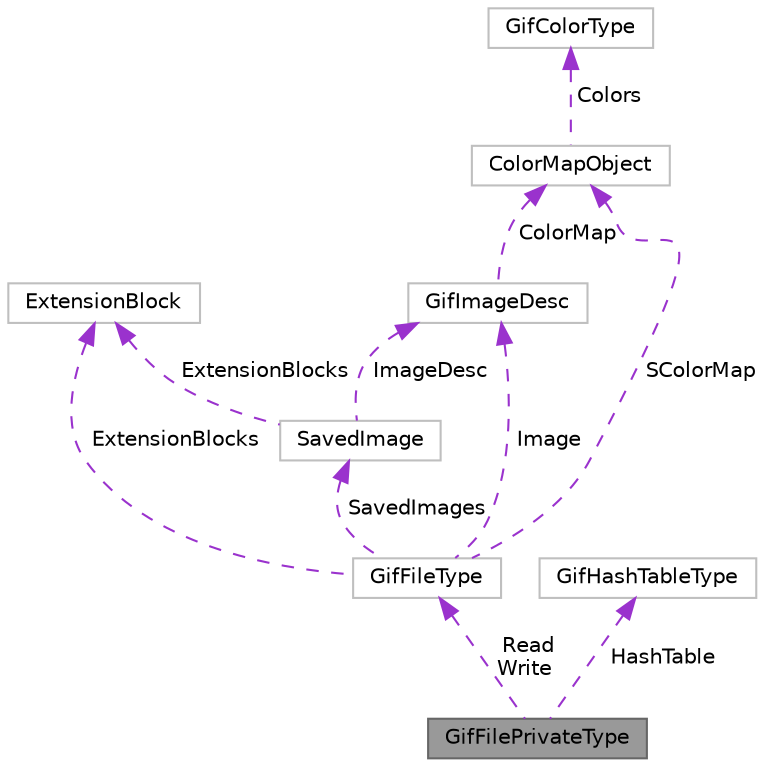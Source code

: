 digraph "GifFilePrivateType"
{
 // LATEX_PDF_SIZE
  bgcolor="transparent";
  edge [fontname=Helvetica,fontsize=10,labelfontname=Helvetica,labelfontsize=10];
  node [fontname=Helvetica,fontsize=10,shape=box,height=0.2,width=0.4];
  Node1 [label="GifFilePrivateType",height=0.2,width=0.4,color="gray40", fillcolor="grey60", style="filled", fontcolor="black",tooltip=" "];
  Node2 -> Node1 [dir="back",color="darkorchid3",style="dashed",label=" Read\nWrite" ];
  Node2 [label="GifFileType",height=0.2,width=0.4,color="grey75", fillcolor="white", style="filled",URL="$structGifFileType.html",tooltip=" "];
  Node3 -> Node2 [dir="back",color="darkorchid3",style="dashed",label=" SColorMap" ];
  Node3 [label="ColorMapObject",height=0.2,width=0.4,color="grey75", fillcolor="white", style="filled",URL="$structColorMapObject.html",tooltip=" "];
  Node4 -> Node3 [dir="back",color="darkorchid3",style="dashed",label=" Colors" ];
  Node4 [label="GifColorType",height=0.2,width=0.4,color="grey75", fillcolor="white", style="filled",URL="$structGifColorType.html",tooltip=" "];
  Node5 -> Node2 [dir="back",color="darkorchid3",style="dashed",label=" Image" ];
  Node5 [label="GifImageDesc",height=0.2,width=0.4,color="grey75", fillcolor="white", style="filled",URL="$structGifImageDesc.html",tooltip=" "];
  Node3 -> Node5 [dir="back",color="darkorchid3",style="dashed",label=" ColorMap" ];
  Node6 -> Node2 [dir="back",color="darkorchid3",style="dashed",label=" SavedImages" ];
  Node6 [label="SavedImage",height=0.2,width=0.4,color="grey75", fillcolor="white", style="filled",URL="$structSavedImage.html",tooltip=" "];
  Node5 -> Node6 [dir="back",color="darkorchid3",style="dashed",label=" ImageDesc" ];
  Node7 -> Node6 [dir="back",color="darkorchid3",style="dashed",label=" ExtensionBlocks" ];
  Node7 [label="ExtensionBlock",height=0.2,width=0.4,color="grey75", fillcolor="white", style="filled",URL="$structExtensionBlock.html",tooltip=" "];
  Node7 -> Node2 [dir="back",color="darkorchid3",style="dashed",label=" ExtensionBlocks" ];
  Node8 -> Node1 [dir="back",color="darkorchid3",style="dashed",label=" HashTable" ];
  Node8 [label="GifHashTableType",height=0.2,width=0.4,color="grey75", fillcolor="white", style="filled",URL="$structGifHashTableType.html",tooltip=" "];
}
